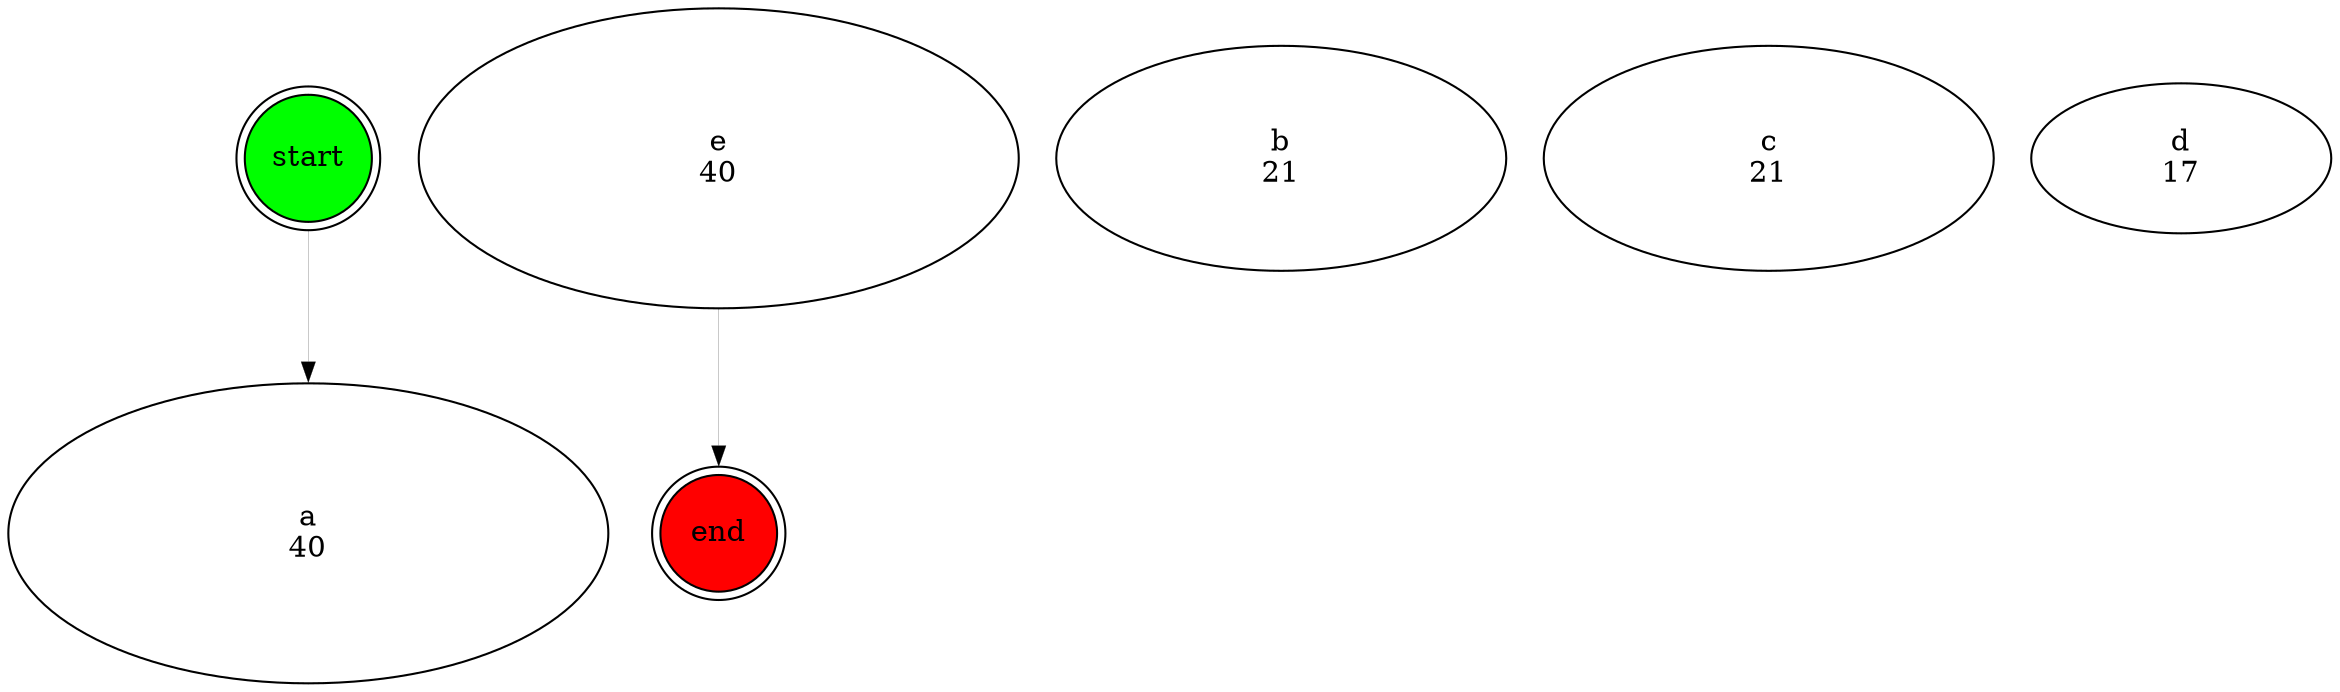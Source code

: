 digraph {
	graph [bb="0,0,1111,324"];
	node [label="\N"];
	a	[height=2,
		label="a
40",
		pos="144,72",
		width=4];
	e	[height=2,
		label="e
40",
		pos="337,252",
		width=4];
	end	[fillcolor=red,
		height=0.78106,
		label=end,
		pos="337,72",
		shape=doublecircle,
		style=filled,
		width=0.78106];
	e -> end	[penwidth=0.1,
		pos="e,337,100.37 337,179.63 337,155.91 337,130.44 337,110.35"];
	b	[height=1.5,
		label="b
21",
		pos="607,252",
		width=3];
	c	[height=1.5,
		label="c
21",
		pos="841,252",
		width=3];
	d	[height=1,
		label="d
17",
		pos="1039,252",
		width=2];
	start	[fillcolor=green,
		height=0.85036,
		label=start,
		pos="144,252",
		shape=doublecircle,
		style=filled,
		width=0.85036];
	start -> a	[penwidth=0.1,
		pos="e,144,144.41 144,221.21 144,202.77 144,178.12 144,154.22"];
}
